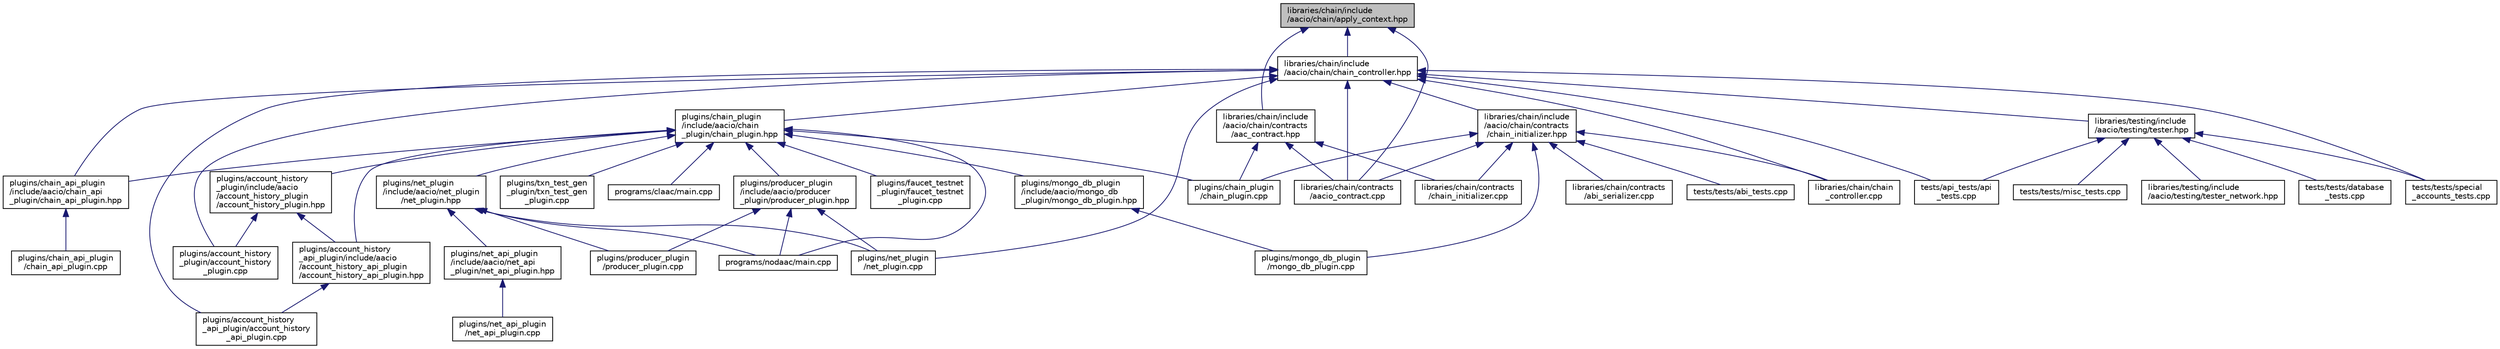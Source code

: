 digraph "libraries/chain/include/aacio/chain/apply_context.hpp"
{
  edge [fontname="Helvetica",fontsize="10",labelfontname="Helvetica",labelfontsize="10"];
  node [fontname="Helvetica",fontsize="10",shape=record];
  Node162 [label="libraries/chain/include\l/aacio/chain/apply_context.hpp",height=0.2,width=0.4,color="black", fillcolor="grey75", style="filled", fontcolor="black"];
  Node162 -> Node163 [dir="back",color="midnightblue",fontsize="10",style="solid",fontname="Helvetica"];
  Node163 [label="libraries/chain/contracts\l/aacio_contract.cpp",height=0.2,width=0.4,color="black", fillcolor="white", style="filled",URL="$aacio__contract_8cpp.html"];
  Node162 -> Node164 [dir="back",color="midnightblue",fontsize="10",style="solid",fontname="Helvetica"];
  Node164 [label="libraries/chain/include\l/aacio/chain/chain_controller.hpp",height=0.2,width=0.4,color="black", fillcolor="white", style="filled",URL="$chain__controller_8hpp.html"];
  Node164 -> Node165 [dir="back",color="midnightblue",fontsize="10",style="solid",fontname="Helvetica"];
  Node165 [label="libraries/chain/chain\l_controller.cpp",height=0.2,width=0.4,color="black", fillcolor="white", style="filled",URL="$chain__controller_8cpp.html"];
  Node164 -> Node163 [dir="back",color="midnightblue",fontsize="10",style="solid",fontname="Helvetica"];
  Node164 -> Node166 [dir="back",color="midnightblue",fontsize="10",style="solid",fontname="Helvetica"];
  Node166 [label="libraries/chain/include\l/aacio/chain/contracts\l/chain_initializer.hpp",height=0.2,width=0.4,color="black", fillcolor="white", style="filled",URL="$chain__initializer_8hpp.html"];
  Node166 -> Node165 [dir="back",color="midnightblue",fontsize="10",style="solid",fontname="Helvetica"];
  Node166 -> Node163 [dir="back",color="midnightblue",fontsize="10",style="solid",fontname="Helvetica"];
  Node166 -> Node167 [dir="back",color="midnightblue",fontsize="10",style="solid",fontname="Helvetica"];
  Node167 [label="libraries/chain/contracts\l/abi_serializer.cpp",height=0.2,width=0.4,color="black", fillcolor="white", style="filled",URL="$abi__serializer_8cpp.html"];
  Node166 -> Node168 [dir="back",color="midnightblue",fontsize="10",style="solid",fontname="Helvetica"];
  Node168 [label="libraries/chain/contracts\l/chain_initializer.cpp",height=0.2,width=0.4,color="black", fillcolor="white", style="filled",URL="$chain__initializer_8cpp.html"];
  Node166 -> Node169 [dir="back",color="midnightblue",fontsize="10",style="solid",fontname="Helvetica"];
  Node169 [label="plugins/chain_plugin\l/chain_plugin.cpp",height=0.2,width=0.4,color="black", fillcolor="white", style="filled",URL="$chain__plugin_8cpp.html"];
  Node166 -> Node170 [dir="back",color="midnightblue",fontsize="10",style="solid",fontname="Helvetica"];
  Node170 [label="plugins/mongo_db_plugin\l/mongo_db_plugin.cpp",height=0.2,width=0.4,color="black", fillcolor="white", style="filled",URL="$mongo__db__plugin_8cpp.html"];
  Node166 -> Node171 [dir="back",color="midnightblue",fontsize="10",style="solid",fontname="Helvetica"];
  Node171 [label="tests/tests/abi_tests.cpp",height=0.2,width=0.4,color="black", fillcolor="white", style="filled",URL="$abi__tests_8cpp.html"];
  Node164 -> Node172 [dir="back",color="midnightblue",fontsize="10",style="solid",fontname="Helvetica"];
  Node172 [label="libraries/testing/include\l/aacio/testing/tester.hpp",height=0.2,width=0.4,color="black", fillcolor="white", style="filled",URL="$tester_8hpp_source.html"];
  Node172 -> Node173 [dir="back",color="midnightblue",fontsize="10",style="solid",fontname="Helvetica"];
  Node173 [label="libraries/testing/include\l/aacio/testing/tester_network.hpp",height=0.2,width=0.4,color="black", fillcolor="white", style="filled",URL="$tester__network_8hpp_source.html"];
  Node172 -> Node174 [dir="back",color="midnightblue",fontsize="10",style="solid",fontname="Helvetica"];
  Node174 [label="tests/api_tests/api\l_tests.cpp",height=0.2,width=0.4,color="black", fillcolor="white", style="filled",URL="$api__tests_8cpp.html"];
  Node172 -> Node175 [dir="back",color="midnightblue",fontsize="10",style="solid",fontname="Helvetica"];
  Node175 [label="tests/tests/database\l_tests.cpp",height=0.2,width=0.4,color="black", fillcolor="white", style="filled",URL="$database__tests_8cpp.html"];
  Node172 -> Node176 [dir="back",color="midnightblue",fontsize="10",style="solid",fontname="Helvetica"];
  Node176 [label="tests/tests/misc_tests.cpp",height=0.2,width=0.4,color="black", fillcolor="white", style="filled",URL="$misc__tests_8cpp.html"];
  Node172 -> Node177 [dir="back",color="midnightblue",fontsize="10",style="solid",fontname="Helvetica"];
  Node177 [label="tests/tests/special\l_accounts_tests.cpp",height=0.2,width=0.4,color="black", fillcolor="white", style="filled",URL="$special__accounts__tests_8cpp.html"];
  Node164 -> Node178 [dir="back",color="midnightblue",fontsize="10",style="solid",fontname="Helvetica"];
  Node178 [label="plugins/account_history\l_api_plugin/account_history\l_api_plugin.cpp",height=0.2,width=0.4,color="black", fillcolor="white", style="filled",URL="$account__history__api__plugin_8cpp.html"];
  Node164 -> Node179 [dir="back",color="midnightblue",fontsize="10",style="solid",fontname="Helvetica"];
  Node179 [label="plugins/account_history\l_plugin/account_history\l_plugin.cpp",height=0.2,width=0.4,color="black", fillcolor="white", style="filled",URL="$account__history__plugin_8cpp.html"];
  Node164 -> Node180 [dir="back",color="midnightblue",fontsize="10",style="solid",fontname="Helvetica"];
  Node180 [label="plugins/chain_api_plugin\l/include/aacio/chain_api\l_plugin/chain_api_plugin.hpp",height=0.2,width=0.4,color="black", fillcolor="white", style="filled",URL="$chain__api__plugin_8hpp.html"];
  Node180 -> Node181 [dir="back",color="midnightblue",fontsize="10",style="solid",fontname="Helvetica"];
  Node181 [label="plugins/chain_api_plugin\l/chain_api_plugin.cpp",height=0.2,width=0.4,color="black", fillcolor="white", style="filled",URL="$chain__api__plugin_8cpp.html"];
  Node164 -> Node182 [dir="back",color="midnightblue",fontsize="10",style="solid",fontname="Helvetica"];
  Node182 [label="plugins/chain_plugin\l/include/aacio/chain\l_plugin/chain_plugin.hpp",height=0.2,width=0.4,color="black", fillcolor="white", style="filled",URL="$chain__plugin_8hpp.html"];
  Node182 -> Node183 [dir="back",color="midnightblue",fontsize="10",style="solid",fontname="Helvetica"];
  Node183 [label="plugins/account_history\l_api_plugin/include/aacio\l/account_history_api_plugin\l/account_history_api_plugin.hpp",height=0.2,width=0.4,color="black", fillcolor="white", style="filled",URL="$account__history__api__plugin_8hpp.html"];
  Node183 -> Node178 [dir="back",color="midnightblue",fontsize="10",style="solid",fontname="Helvetica"];
  Node182 -> Node184 [dir="back",color="midnightblue",fontsize="10",style="solid",fontname="Helvetica"];
  Node184 [label="plugins/account_history\l_plugin/include/aacio\l/account_history_plugin\l/account_history_plugin.hpp",height=0.2,width=0.4,color="black", fillcolor="white", style="filled",URL="$account__history__plugin_8hpp.html"];
  Node184 -> Node183 [dir="back",color="midnightblue",fontsize="10",style="solid",fontname="Helvetica"];
  Node184 -> Node179 [dir="back",color="midnightblue",fontsize="10",style="solid",fontname="Helvetica"];
  Node182 -> Node180 [dir="back",color="midnightblue",fontsize="10",style="solid",fontname="Helvetica"];
  Node182 -> Node169 [dir="back",color="midnightblue",fontsize="10",style="solid",fontname="Helvetica"];
  Node182 -> Node185 [dir="back",color="midnightblue",fontsize="10",style="solid",fontname="Helvetica"];
  Node185 [label="plugins/faucet_testnet\l_plugin/faucet_testnet\l_plugin.cpp",height=0.2,width=0.4,color="black", fillcolor="white", style="filled",URL="$faucet__testnet__plugin_8cpp.html"];
  Node182 -> Node186 [dir="back",color="midnightblue",fontsize="10",style="solid",fontname="Helvetica"];
  Node186 [label="plugins/mongo_db_plugin\l/include/aacio/mongo_db\l_plugin/mongo_db_plugin.hpp",height=0.2,width=0.4,color="black", fillcolor="white", style="filled",URL="$mongo__db__plugin_8hpp.html"];
  Node186 -> Node170 [dir="back",color="midnightblue",fontsize="10",style="solid",fontname="Helvetica"];
  Node182 -> Node187 [dir="back",color="midnightblue",fontsize="10",style="solid",fontname="Helvetica"];
  Node187 [label="plugins/net_plugin\l/include/aacio/net_plugin\l/net_plugin.hpp",height=0.2,width=0.4,color="black", fillcolor="white", style="filled",URL="$net__plugin_8hpp.html"];
  Node187 -> Node188 [dir="back",color="midnightblue",fontsize="10",style="solid",fontname="Helvetica"];
  Node188 [label="plugins/net_api_plugin\l/include/aacio/net_api\l_plugin/net_api_plugin.hpp",height=0.2,width=0.4,color="black", fillcolor="white", style="filled",URL="$net__api__plugin_8hpp.html"];
  Node188 -> Node189 [dir="back",color="midnightblue",fontsize="10",style="solid",fontname="Helvetica"];
  Node189 [label="plugins/net_api_plugin\l/net_api_plugin.cpp",height=0.2,width=0.4,color="black", fillcolor="white", style="filled",URL="$net__api__plugin_8cpp.html"];
  Node187 -> Node190 [dir="back",color="midnightblue",fontsize="10",style="solid",fontname="Helvetica"];
  Node190 [label="plugins/net_plugin\l/net_plugin.cpp",height=0.2,width=0.4,color="black", fillcolor="white", style="filled",URL="$net__plugin_8cpp.html"];
  Node187 -> Node191 [dir="back",color="midnightblue",fontsize="10",style="solid",fontname="Helvetica"];
  Node191 [label="plugins/producer_plugin\l/producer_plugin.cpp",height=0.2,width=0.4,color="black", fillcolor="white", style="filled",URL="$producer__plugin_8cpp.html"];
  Node187 -> Node192 [dir="back",color="midnightblue",fontsize="10",style="solid",fontname="Helvetica"];
  Node192 [label="programs/nodaac/main.cpp",height=0.2,width=0.4,color="black", fillcolor="white", style="filled",URL="$programs_2nodaac_2main_8cpp.html"];
  Node182 -> Node193 [dir="back",color="midnightblue",fontsize="10",style="solid",fontname="Helvetica"];
  Node193 [label="plugins/producer_plugin\l/include/aacio/producer\l_plugin/producer_plugin.hpp",height=0.2,width=0.4,color="black", fillcolor="white", style="filled",URL="$producer__plugin_8hpp.html"];
  Node193 -> Node190 [dir="back",color="midnightblue",fontsize="10",style="solid",fontname="Helvetica"];
  Node193 -> Node191 [dir="back",color="midnightblue",fontsize="10",style="solid",fontname="Helvetica"];
  Node193 -> Node192 [dir="back",color="midnightblue",fontsize="10",style="solid",fontname="Helvetica"];
  Node182 -> Node194 [dir="back",color="midnightblue",fontsize="10",style="solid",fontname="Helvetica"];
  Node194 [label="plugins/txn_test_gen\l_plugin/txn_test_gen\l_plugin.cpp",height=0.2,width=0.4,color="black", fillcolor="white", style="filled",URL="$txn__test__gen__plugin_8cpp.html"];
  Node182 -> Node195 [dir="back",color="midnightblue",fontsize="10",style="solid",fontname="Helvetica"];
  Node195 [label="programs/claac/main.cpp",height=0.2,width=0.4,color="black", fillcolor="white", style="filled",URL="$programs_2claac_2main_8cpp.html"];
  Node182 -> Node192 [dir="back",color="midnightblue",fontsize="10",style="solid",fontname="Helvetica"];
  Node164 -> Node190 [dir="back",color="midnightblue",fontsize="10",style="solid",fontname="Helvetica"];
  Node164 -> Node174 [dir="back",color="midnightblue",fontsize="10",style="solid",fontname="Helvetica"];
  Node164 -> Node177 [dir="back",color="midnightblue",fontsize="10",style="solid",fontname="Helvetica"];
  Node162 -> Node196 [dir="back",color="midnightblue",fontsize="10",style="solid",fontname="Helvetica"];
  Node196 [label="libraries/chain/include\l/aacio/chain/contracts\l/aac_contract.hpp",height=0.2,width=0.4,color="black", fillcolor="white", style="filled",URL="$aac__contract_8hpp.html"];
  Node196 -> Node163 [dir="back",color="midnightblue",fontsize="10",style="solid",fontname="Helvetica"];
  Node196 -> Node168 [dir="back",color="midnightblue",fontsize="10",style="solid",fontname="Helvetica"];
  Node196 -> Node169 [dir="back",color="midnightblue",fontsize="10",style="solid",fontname="Helvetica"];
}
